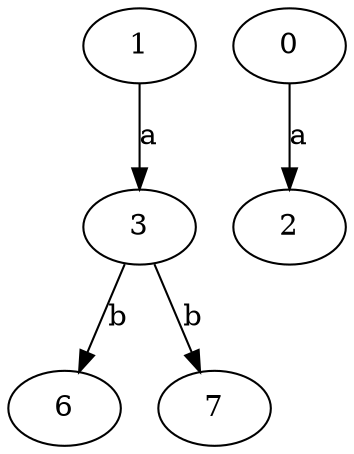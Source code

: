 strict digraph  {
1;
2;
3;
0;
6;
7;
1 -> 3  [label=a];
3 -> 6  [label=b];
3 -> 7  [label=b];
0 -> 2  [label=a];
}
